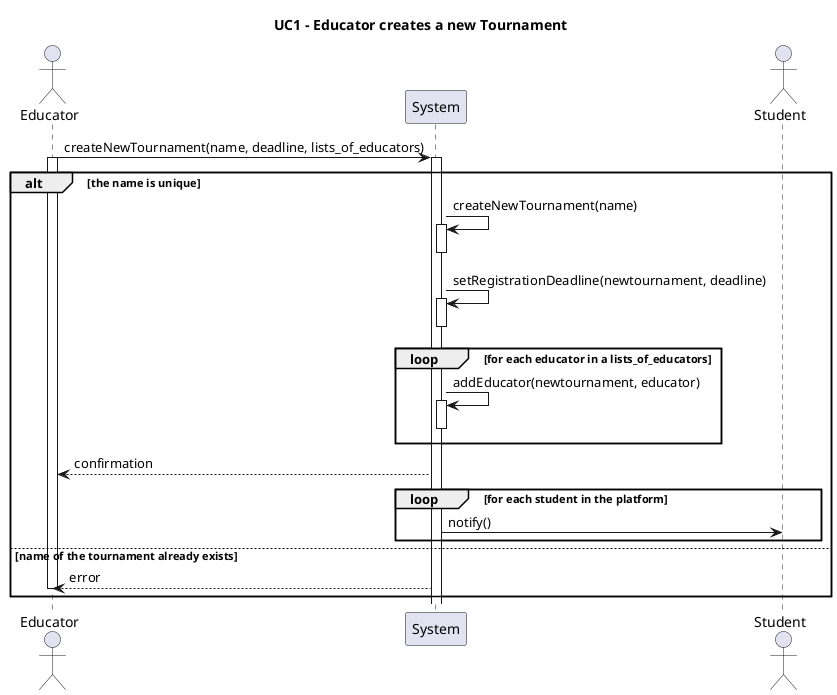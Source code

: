 @startuml UC1
title UC1 - Educator creates a new Tournament    

actor Educator

participant System
actor Student


Educator -> System ++: createNewTournament(name, deadline, lists_of_educators)
alt the name is unique

activate Educator

System -> System ++: createNewTournament(name)
deactivate System

System -> System ++: setRegistrationDeadline(newtournament, deadline)
deactivate System

loop for each educator in a lists_of_educators
    System -> System ++: addEducator(newtournament, educator)
    deactivate System
end

System --> Educator : confirmation


loop for each student in the platform
    System -> Student : notify()

end
else name of the tournament already exists
    System --> Educator : error
    deactivate Educator
end


@enduml